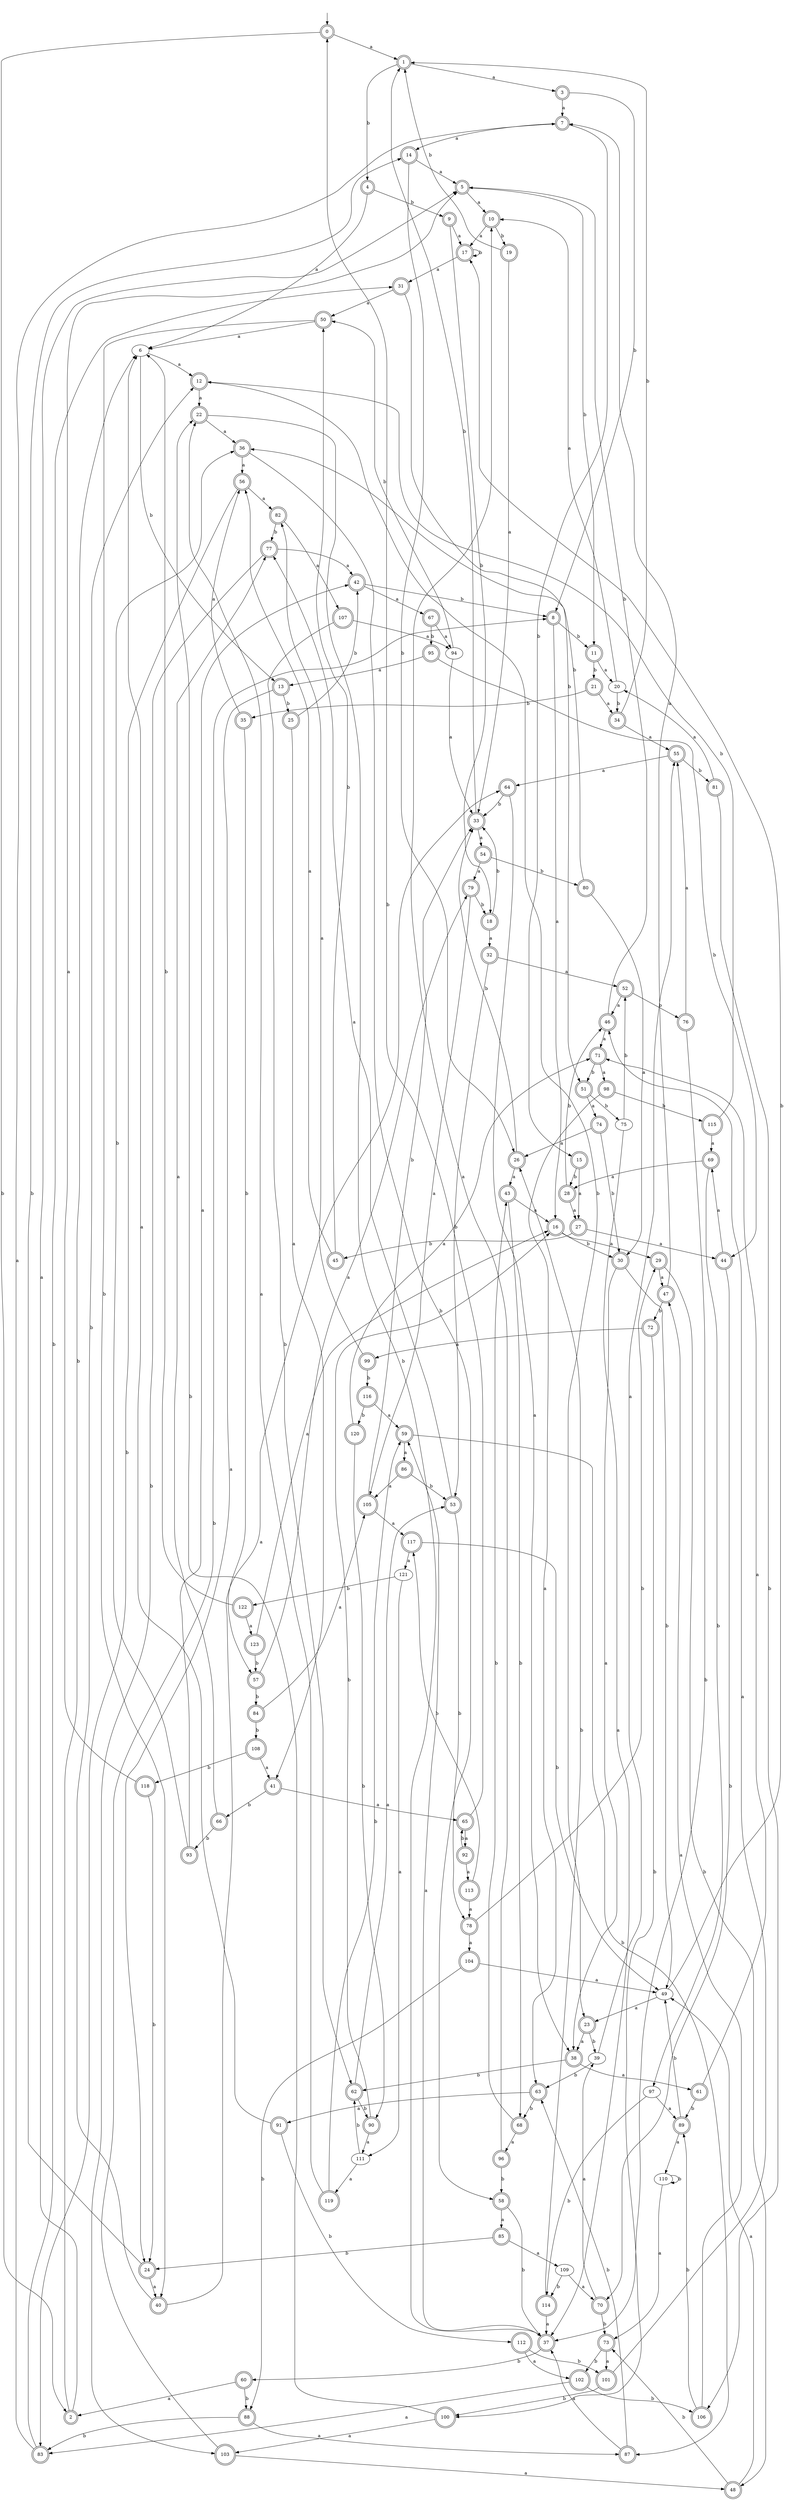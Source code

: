 digraph RandomDFA {
  __start0 [label="", shape=none];
  __start0 -> 0 [label=""];
  0 [shape=circle] [shape=doublecircle]
  0 -> 1 [label="a"]
  0 -> 2 [label="b"]
  1 [shape=doublecircle]
  1 -> 3 [label="a"]
  1 -> 4 [label="b"]
  2 [shape=doublecircle]
  2 -> 5 [label="a"]
  2 -> 6 [label="b"]
  3 [shape=doublecircle]
  3 -> 7 [label="a"]
  3 -> 8 [label="b"]
  4 [shape=doublecircle]
  4 -> 6 [label="a"]
  4 -> 9 [label="b"]
  5 [shape=doublecircle]
  5 -> 10 [label="a"]
  5 -> 11 [label="b"]
  6
  6 -> 12 [label="a"]
  6 -> 13 [label="b"]
  7 [shape=doublecircle]
  7 -> 14 [label="a"]
  7 -> 15 [label="b"]
  8 [shape=doublecircle]
  8 -> 16 [label="a"]
  8 -> 11 [label="b"]
  9 [shape=doublecircle]
  9 -> 17 [label="a"]
  9 -> 18 [label="b"]
  10 [shape=doublecircle]
  10 -> 17 [label="a"]
  10 -> 19 [label="b"]
  11 [shape=doublecircle]
  11 -> 20 [label="a"]
  11 -> 21 [label="b"]
  12 [shape=doublecircle]
  12 -> 22 [label="a"]
  12 -> 23 [label="b"]
  13 [shape=doublecircle]
  13 -> 24 [label="a"]
  13 -> 25 [label="b"]
  14 [shape=doublecircle]
  14 -> 5 [label="a"]
  14 -> 26 [label="b"]
  15 [shape=doublecircle]
  15 -> 27 [label="a"]
  15 -> 28 [label="b"]
  16 [shape=doublecircle]
  16 -> 29 [label="a"]
  16 -> 30 [label="b"]
  17 [shape=doublecircle]
  17 -> 31 [label="a"]
  17 -> 17 [label="b"]
  18 [shape=doublecircle]
  18 -> 32 [label="a"]
  18 -> 33 [label="b"]
  19 [shape=doublecircle]
  19 -> 33 [label="a"]
  19 -> 1 [label="b"]
  20
  20 -> 10 [label="a"]
  20 -> 34 [label="b"]
  21 [shape=doublecircle]
  21 -> 34 [label="a"]
  21 -> 35 [label="b"]
  22 [shape=doublecircle]
  22 -> 36 [label="a"]
  22 -> 37 [label="b"]
  23 [shape=doublecircle]
  23 -> 38 [label="a"]
  23 -> 39 [label="b"]
  24 [shape=doublecircle]
  24 -> 40 [label="a"]
  24 -> 14 [label="b"]
  25 [shape=doublecircle]
  25 -> 41 [label="a"]
  25 -> 42 [label="b"]
  26 [shape=doublecircle]
  26 -> 43 [label="a"]
  26 -> 33 [label="b"]
  27 [shape=doublecircle]
  27 -> 44 [label="a"]
  27 -> 45 [label="b"]
  28 [shape=doublecircle]
  28 -> 27 [label="a"]
  28 -> 46 [label="b"]
  29 [shape=doublecircle]
  29 -> 47 [label="a"]
  29 -> 48 [label="b"]
  30 [shape=doublecircle]
  30 -> 38 [label="a"]
  30 -> 49 [label="b"]
  31 [shape=doublecircle]
  31 -> 50 [label="a"]
  31 -> 51 [label="b"]
  32 [shape=doublecircle]
  32 -> 52 [label="a"]
  32 -> 53 [label="b"]
  33 [shape=doublecircle]
  33 -> 54 [label="a"]
  33 -> 1 [label="b"]
  34 [shape=doublecircle]
  34 -> 55 [label="a"]
  34 -> 1 [label="b"]
  35 [shape=doublecircle]
  35 -> 56 [label="a"]
  35 -> 57 [label="b"]
  36 [shape=doublecircle]
  36 -> 56 [label="a"]
  36 -> 58 [label="b"]
  37 [shape=doublecircle]
  37 -> 59 [label="a"]
  37 -> 60 [label="b"]
  38 [shape=doublecircle]
  38 -> 61 [label="a"]
  38 -> 62 [label="b"]
  39
  39 -> 55 [label="a"]
  39 -> 63 [label="b"]
  40 [shape=doublecircle]
  40 -> 64 [label="a"]
  40 -> 12 [label="b"]
  41 [shape=doublecircle]
  41 -> 65 [label="a"]
  41 -> 66 [label="b"]
  42 [shape=doublecircle]
  42 -> 67 [label="a"]
  42 -> 8 [label="b"]
  43 [shape=doublecircle]
  43 -> 16 [label="a"]
  43 -> 68 [label="b"]
  44 [shape=doublecircle]
  44 -> 69 [label="a"]
  44 -> 70 [label="b"]
  45 [shape=doublecircle]
  45 -> 56 [label="a"]
  45 -> 50 [label="b"]
  46 [shape=doublecircle]
  46 -> 71 [label="a"]
  46 -> 5 [label="b"]
  47 [shape=doublecircle]
  47 -> 7 [label="a"]
  47 -> 72 [label="b"]
  48 [shape=doublecircle]
  48 -> 49 [label="a"]
  48 -> 73 [label="b"]
  49
  49 -> 23 [label="a"]
  49 -> 17 [label="b"]
  50 [shape=doublecircle]
  50 -> 6 [label="a"]
  50 -> 40 [label="b"]
  51 [shape=doublecircle]
  51 -> 74 [label="a"]
  51 -> 75 [label="b"]
  52 [shape=doublecircle]
  52 -> 46 [label="a"]
  52 -> 76 [label="b"]
  53 [shape=doublecircle]
  53 -> 77 [label="a"]
  53 -> 78 [label="b"]
  54 [shape=doublecircle]
  54 -> 79 [label="a"]
  54 -> 80 [label="b"]
  55 [shape=doublecircle]
  55 -> 64 [label="a"]
  55 -> 81 [label="b"]
  56 [shape=doublecircle]
  56 -> 82 [label="a"]
  56 -> 83 [label="b"]
  57 [shape=doublecircle]
  57 -> 79 [label="a"]
  57 -> 84 [label="b"]
  58 [shape=doublecircle]
  58 -> 85 [label="a"]
  58 -> 37 [label="b"]
  59 [shape=doublecircle]
  59 -> 86 [label="a"]
  59 -> 87 [label="b"]
  60 [shape=doublecircle]
  60 -> 2 [label="a"]
  60 -> 88 [label="b"]
  61 [shape=doublecircle]
  61 -> 71 [label="a"]
  61 -> 89 [label="b"]
  62 [shape=doublecircle]
  62 -> 53 [label="a"]
  62 -> 90 [label="b"]
  63 [shape=doublecircle]
  63 -> 91 [label="a"]
  63 -> 68 [label="b"]
  64 [shape=doublecircle]
  64 -> 38 [label="a"]
  64 -> 33 [label="b"]
  65 [shape=doublecircle]
  65 -> 92 [label="a"]
  65 -> 0 [label="b"]
  66 [shape=doublecircle]
  66 -> 77 [label="a"]
  66 -> 93 [label="b"]
  67 [shape=doublecircle]
  67 -> 94 [label="a"]
  67 -> 95 [label="b"]
  68 [shape=doublecircle]
  68 -> 96 [label="a"]
  68 -> 43 [label="b"]
  69 [shape=doublecircle]
  69 -> 28 [label="a"]
  69 -> 97 [label="b"]
  70 [shape=doublecircle]
  70 -> 39 [label="a"]
  70 -> 73 [label="b"]
  71 [shape=doublecircle]
  71 -> 98 [label="a"]
  71 -> 51 [label="b"]
  72 [shape=doublecircle]
  72 -> 99 [label="a"]
  72 -> 100 [label="b"]
  73 [shape=doublecircle]
  73 -> 101 [label="a"]
  73 -> 102 [label="b"]
  74 [shape=doublecircle]
  74 -> 26 [label="a"]
  74 -> 30 [label="b"]
  75
  75 -> 37 [label="a"]
  75 -> 52 [label="b"]
  76 [shape=doublecircle]
  76 -> 55 [label="a"]
  76 -> 37 [label="b"]
  77 [shape=doublecircle]
  77 -> 42 [label="a"]
  77 -> 103 [label="b"]
  78 [shape=doublecircle]
  78 -> 104 [label="a"]
  78 -> 29 [label="b"]
  79 [shape=doublecircle]
  79 -> 105 [label="a"]
  79 -> 18 [label="b"]
  80 [shape=doublecircle]
  80 -> 30 [label="a"]
  80 -> 36 [label="b"]
  81 [shape=doublecircle]
  81 -> 20 [label="a"]
  81 -> 106 [label="b"]
  82 [shape=doublecircle]
  82 -> 107 [label="a"]
  82 -> 77 [label="b"]
  83 [shape=doublecircle]
  83 -> 7 [label="a"]
  83 -> 31 [label="b"]
  84 [shape=doublecircle]
  84 -> 105 [label="a"]
  84 -> 108 [label="b"]
  85 [shape=doublecircle]
  85 -> 109 [label="a"]
  85 -> 24 [label="b"]
  86 [shape=doublecircle]
  86 -> 105 [label="a"]
  86 -> 53 [label="b"]
  87 [shape=doublecircle]
  87 -> 37 [label="a"]
  87 -> 63 [label="b"]
  88 [shape=doublecircle]
  88 -> 87 [label="a"]
  88 -> 83 [label="b"]
  89 [shape=doublecircle]
  89 -> 110 [label="a"]
  89 -> 49 [label="b"]
  90 [shape=doublecircle]
  90 -> 111 [label="a"]
  90 -> 16 [label="b"]
  91 [shape=doublecircle]
  91 -> 6 [label="a"]
  91 -> 112 [label="b"]
  92 [shape=doublecircle]
  92 -> 113 [label="a"]
  92 -> 65 [label="b"]
  93 [shape=doublecircle]
  93 -> 42 [label="a"]
  93 -> 36 [label="b"]
  94
  94 -> 33 [label="a"]
  94 -> 50 [label="b"]
  95 [shape=doublecircle]
  95 -> 13 [label="a"]
  95 -> 44 [label="b"]
  96 [shape=doublecircle]
  96 -> 10 [label="a"]
  96 -> 58 [label="b"]
  97
  97 -> 89 [label="a"]
  97 -> 114 [label="b"]
  98 [shape=doublecircle]
  98 -> 63 [label="a"]
  98 -> 115 [label="b"]
  99 [shape=doublecircle]
  99 -> 82 [label="a"]
  99 -> 116 [label="b"]
  100 [shape=doublecircle]
  100 -> 103 [label="a"]
  100 -> 22 [label="b"]
  101 [shape=doublecircle]
  101 -> 46 [label="a"]
  101 -> 100 [label="b"]
  102 [shape=doublecircle]
  102 -> 83 [label="a"]
  102 -> 106 [label="b"]
  103 [shape=doublecircle]
  103 -> 48 [label="a"]
  103 -> 8 [label="b"]
  104 [shape=doublecircle]
  104 -> 49 [label="a"]
  104 -> 88 [label="b"]
  105 [shape=doublecircle]
  105 -> 117 [label="a"]
  105 -> 33 [label="b"]
  106 [shape=doublecircle]
  106 -> 47 [label="a"]
  106 -> 89 [label="b"]
  107 [shape=doublecircle]
  107 -> 94 [label="a"]
  107 -> 62 [label="b"]
  108 [shape=doublecircle]
  108 -> 41 [label="a"]
  108 -> 118 [label="b"]
  109
  109 -> 70 [label="a"]
  109 -> 114 [label="b"]
  110
  110 -> 73 [label="a"]
  110 -> 110 [label="b"]
  111
  111 -> 119 [label="a"]
  111 -> 62 [label="b"]
  112 [shape=doublecircle]
  112 -> 102 [label="a"]
  112 -> 101 [label="b"]
  113 [shape=doublecircle]
  113 -> 78 [label="a"]
  113 -> 117 [label="b"]
  114 [shape=doublecircle]
  114 -> 37 [label="a"]
  114 -> 26 [label="b"]
  115 [shape=doublecircle]
  115 -> 69 [label="a"]
  115 -> 12 [label="b"]
  116 [shape=doublecircle]
  116 -> 59 [label="a"]
  116 -> 120 [label="b"]
  117 [shape=doublecircle]
  117 -> 121 [label="a"]
  117 -> 49 [label="b"]
  118 [shape=doublecircle]
  118 -> 5 [label="a"]
  118 -> 24 [label="b"]
  119 [shape=doublecircle]
  119 -> 22 [label="a"]
  119 -> 59 [label="b"]
  120 [shape=doublecircle]
  120 -> 71 [label="a"]
  120 -> 90 [label="b"]
  121
  121 -> 111 [label="a"]
  121 -> 122 [label="b"]
  122 [shape=doublecircle]
  122 -> 123 [label="a"]
  122 -> 6 [label="b"]
  123 [shape=doublecircle]
  123 -> 16 [label="a"]
  123 -> 57 [label="b"]
}
